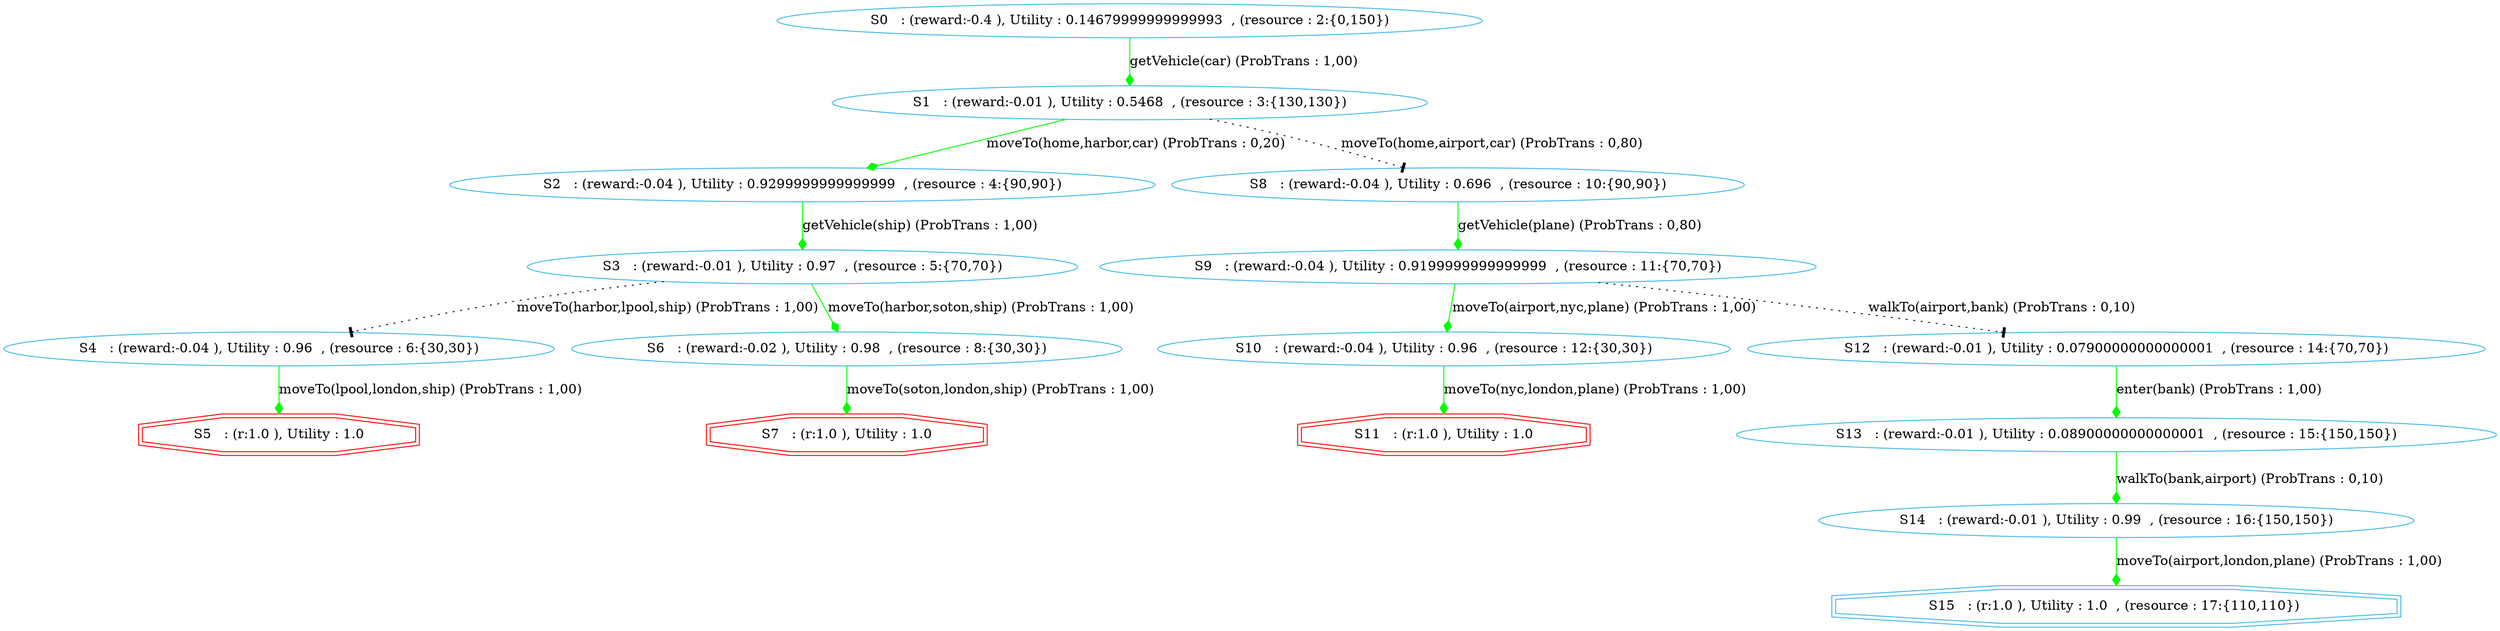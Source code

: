 digraph {
  node [color="#40b9e5" ]
 size="60,17";
"5" [label=" S5   : (r:1.0 ), Utility : 1.0 " color = red ,  shape=doubleoctagon]
"7" [label=" S7   : (r:1.0 ), Utility : 1.0 " color = red ,  shape=doubleoctagon]
"11" [label=" S11   : (r:1.0 ), Utility : 1.0 " color = red ,  shape=doubleoctagon]
"15" [label=" S15   : (r:1.0 ), Utility : 1.0  , (resource : 17:{110,110})  " shape=doubleoctagon];
"0" [label=" S0   : (reward:-0.4 ), Utility : 0.14679999999999993  , (resource : 2:{0,150}) "]"1" [label=" S1   : (reward:-0.01 ), Utility : 0.5468  , (resource : 3:{130,130}) "]"2" [label=" S2   : (reward:-0.04 ), Utility : 0.9299999999999999  , (resource : 4:{90,90}) "]"3" [label=" S3   : (reward:-0.01 ), Utility : 0.97  , (resource : 5:{70,70}) "]"4" [label=" S4   : (reward:-0.04 ), Utility : 0.96  , (resource : 6:{30,30}) "]"6" [label=" S6   : (reward:-0.02 ), Utility : 0.98  , (resource : 8:{30,30}) "]"8" [label=" S8   : (reward:-0.04 ), Utility : 0.696  , (resource : 10:{90,90}) "]"9" [label=" S9   : (reward:-0.04 ), Utility : 0.9199999999999999  , (resource : 11:{70,70}) "]"10" [label=" S10   : (reward:-0.04 ), Utility : 0.96  , (resource : 12:{30,30}) "]"12" [label=" S12   : (reward:-0.01 ), Utility : 0.07900000000000001  , (resource : 14:{70,70}) "]"13" [label=" S13   : (reward:-0.01 ), Utility : 0.08900000000000001  , (resource : 15:{150,150}) "]"14" [label=" S14   : (reward:-0.01 ), Utility : 0.99  , (resource : 16:{150,150}) "]"0" -> "1" [ label="getVehicle(car) (ProbTrans : 1,00)"
, arrowhead = diamond , color=green];"1" -> "2" [ label="moveTo(home,harbor,car) (ProbTrans : 0,20)"
, arrowhead = diamond , color=green];"1" -> "8" [ label="moveTo(home,airport,car) (ProbTrans : 0,80)"
,style=dotted, arrowhead=tee];"2" -> "3" [ label="getVehicle(ship) (ProbTrans : 1,00)"
, arrowhead = diamond , color=green];"3" -> "4" [ label="moveTo(harbor,lpool,ship) (ProbTrans : 1,00)"
,style=dotted, arrowhead=tee];"3" -> "6" [ label="moveTo(harbor,soton,ship) (ProbTrans : 1,00)"
, arrowhead = diamond , color=green];"4" -> "5" [ label="moveTo(lpool,london,ship) (ProbTrans : 1,00)"
, arrowhead = diamond , color=green];"6" -> "7" [ label="moveTo(soton,london,ship) (ProbTrans : 1,00)"
, arrowhead = diamond , color=green];"8" -> "9" [ label="getVehicle(plane) (ProbTrans : 0,80)"
, arrowhead = diamond , color=green];"9" -> "10" [ label="moveTo(airport,nyc,plane) (ProbTrans : 1,00)"
, arrowhead = diamond , color=green];"9" -> "12" [ label="walkTo(airport,bank) (ProbTrans : 0,10)"
,style=dotted, arrowhead=tee];"10" -> "11" [ label="moveTo(nyc,london,plane) (ProbTrans : 1,00)"
, arrowhead = diamond , color=green];"12" -> "13" [ label="enter(bank) (ProbTrans : 1,00)"
, arrowhead = diamond , color=green];"13" -> "14" [ label="walkTo(bank,airport) (ProbTrans : 0,10)"
, arrowhead = diamond , color=green];"14" -> "15" [ label="moveTo(airport,london,plane) (ProbTrans : 1,00)"
, arrowhead = diamond , color=green];}
